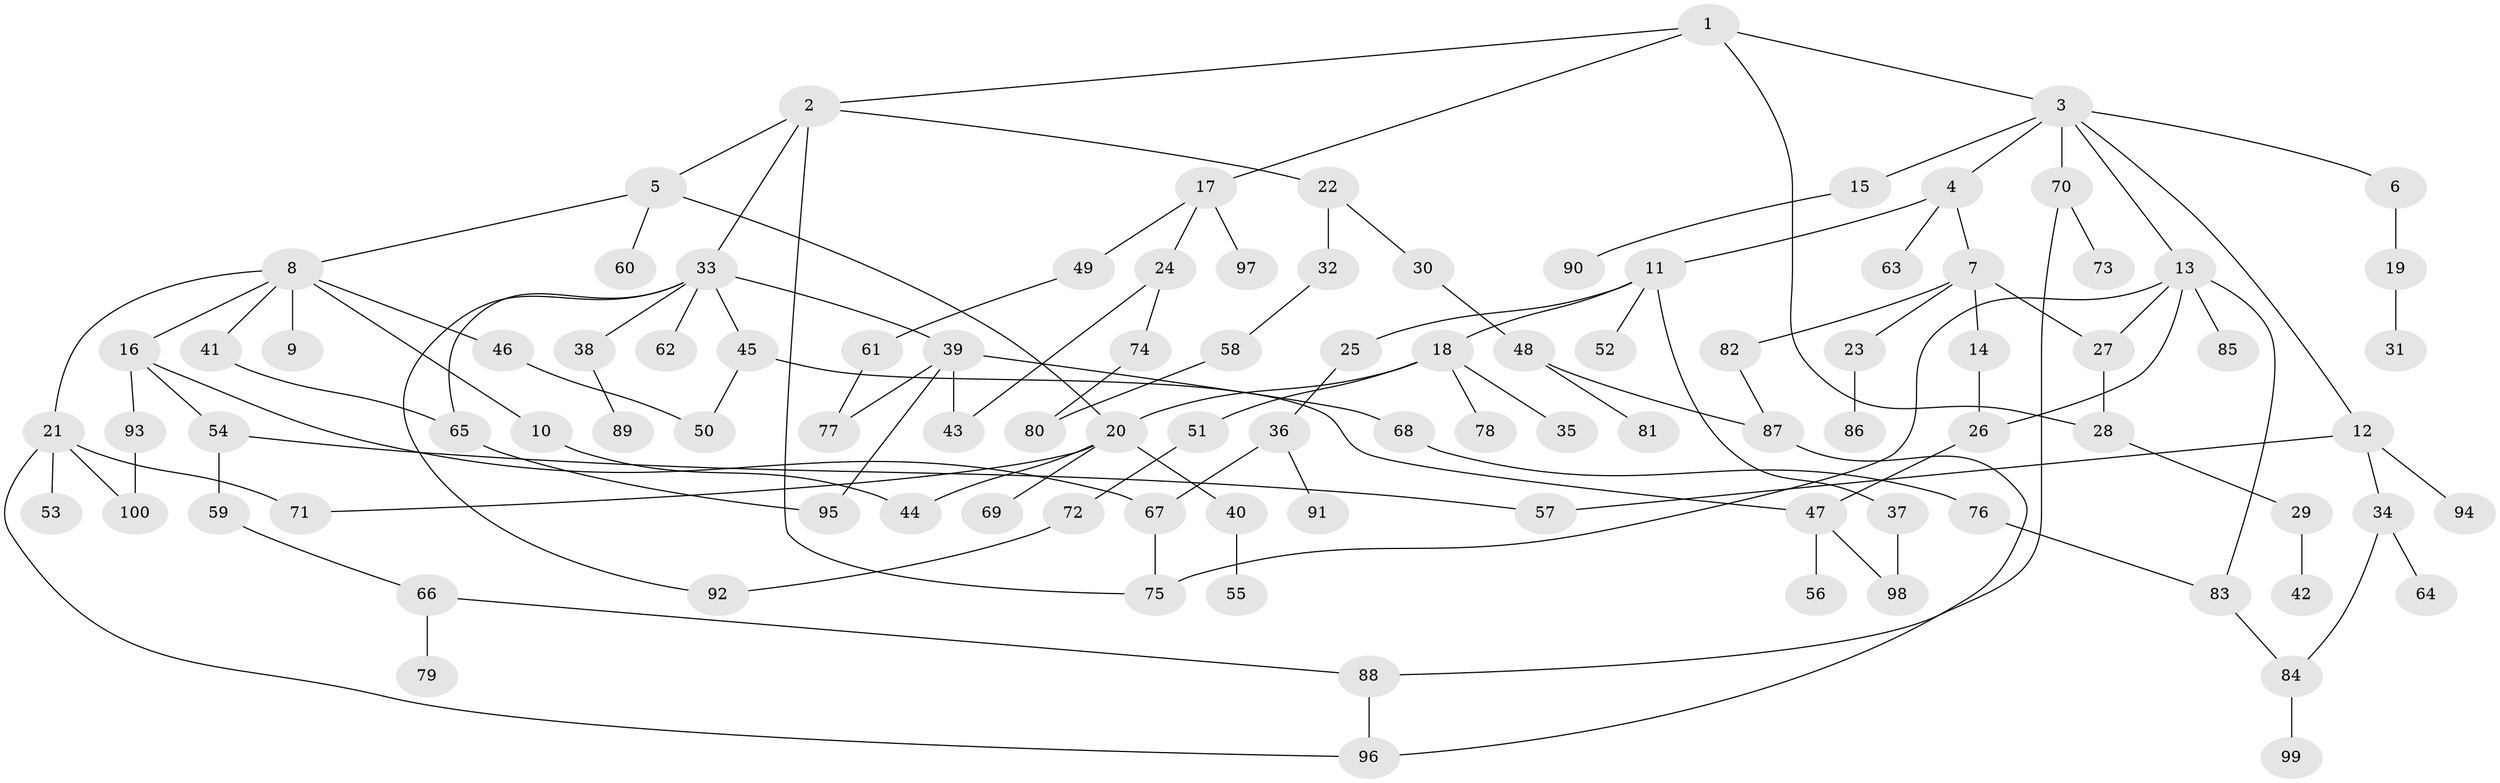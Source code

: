 // Generated by graph-tools (version 1.1) at 2025/54/02/21/25 11:54:43]
// undirected, 100 vertices, 125 edges
graph export_dot {
graph [start="1"]
  node [color=gray90,style=filled];
  1;
  2;
  3;
  4;
  5;
  6;
  7;
  8;
  9;
  10;
  11;
  12;
  13;
  14;
  15;
  16;
  17;
  18;
  19;
  20;
  21;
  22;
  23;
  24;
  25;
  26;
  27;
  28;
  29;
  30;
  31;
  32;
  33;
  34;
  35;
  36;
  37;
  38;
  39;
  40;
  41;
  42;
  43;
  44;
  45;
  46;
  47;
  48;
  49;
  50;
  51;
  52;
  53;
  54;
  55;
  56;
  57;
  58;
  59;
  60;
  61;
  62;
  63;
  64;
  65;
  66;
  67;
  68;
  69;
  70;
  71;
  72;
  73;
  74;
  75;
  76;
  77;
  78;
  79;
  80;
  81;
  82;
  83;
  84;
  85;
  86;
  87;
  88;
  89;
  90;
  91;
  92;
  93;
  94;
  95;
  96;
  97;
  98;
  99;
  100;
  1 -- 2;
  1 -- 3;
  1 -- 17;
  1 -- 28;
  2 -- 5;
  2 -- 22;
  2 -- 33;
  2 -- 75;
  3 -- 4;
  3 -- 6;
  3 -- 12;
  3 -- 13;
  3 -- 15;
  3 -- 70;
  4 -- 7;
  4 -- 11;
  4 -- 63;
  5 -- 8;
  5 -- 20;
  5 -- 60;
  6 -- 19;
  7 -- 14;
  7 -- 23;
  7 -- 82;
  7 -- 27;
  8 -- 9;
  8 -- 10;
  8 -- 16;
  8 -- 21;
  8 -- 41;
  8 -- 46;
  10 -- 44;
  11 -- 18;
  11 -- 25;
  11 -- 37;
  11 -- 52;
  12 -- 34;
  12 -- 57;
  12 -- 94;
  13 -- 26;
  13 -- 27;
  13 -- 83;
  13 -- 85;
  13 -- 75;
  14 -- 26;
  15 -- 90;
  16 -- 54;
  16 -- 67;
  16 -- 93;
  17 -- 24;
  17 -- 49;
  17 -- 97;
  18 -- 35;
  18 -- 51;
  18 -- 78;
  18 -- 20;
  19 -- 31;
  20 -- 40;
  20 -- 44;
  20 -- 69;
  20 -- 71;
  21 -- 53;
  21 -- 71;
  21 -- 100;
  21 -- 96;
  22 -- 30;
  22 -- 32;
  23 -- 86;
  24 -- 43;
  24 -- 74;
  25 -- 36;
  26 -- 47;
  27 -- 28;
  28 -- 29;
  29 -- 42;
  30 -- 48;
  32 -- 58;
  33 -- 38;
  33 -- 39;
  33 -- 45;
  33 -- 62;
  33 -- 92;
  33 -- 65;
  34 -- 64;
  34 -- 84;
  36 -- 91;
  36 -- 67;
  37 -- 98;
  38 -- 89;
  39 -- 68;
  39 -- 95;
  39 -- 43;
  39 -- 77;
  40 -- 55;
  41 -- 65;
  45 -- 47;
  45 -- 50;
  46 -- 50;
  47 -- 56;
  47 -- 98;
  48 -- 81;
  48 -- 87;
  49 -- 61;
  51 -- 72;
  54 -- 59;
  54 -- 57;
  58 -- 80;
  59 -- 66;
  61 -- 77;
  65 -- 95;
  66 -- 79;
  66 -- 88;
  67 -- 75;
  68 -- 76;
  70 -- 73;
  70 -- 88;
  72 -- 92;
  74 -- 80;
  76 -- 83;
  82 -- 87;
  83 -- 84;
  84 -- 99;
  87 -- 96;
  88 -- 96;
  93 -- 100;
}
